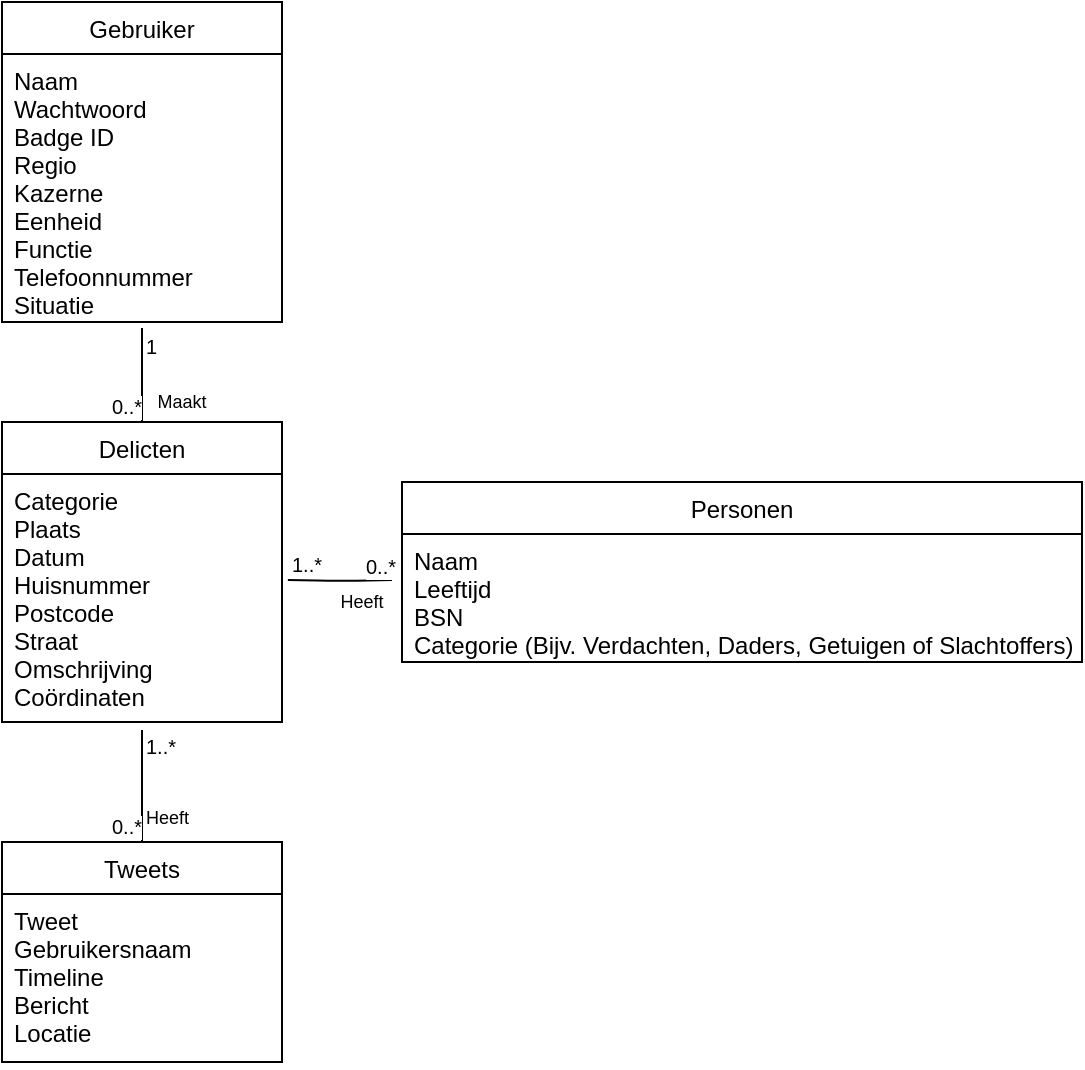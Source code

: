 <mxfile version="12.2.4" type="google" pages="1"><diagram id="oIsimuou0SCtDeVmmuBw" name="Page-1"><mxGraphModel dx="1422" dy="794" grid="1" gridSize="10" guides="1" tooltips="1" connect="1" arrows="1" fold="1" page="1" pageScale="1" pageWidth="827" pageHeight="1169" math="0" shadow="0"><root><mxCell id="0"/><mxCell id="1" parent="0"/><mxCell id="WbW1mIO4hpcgpiEVBBqq-23" value="Personen" style="swimlane;fontStyle=0;childLayout=stackLayout;horizontal=1;startSize=26;fillColor=none;horizontalStack=0;resizeParent=1;resizeParentMax=0;resizeLast=0;collapsible=1;marginBottom=0;" vertex="1" parent="1"><mxGeometry x="220" y="270" width="340" height="90" as="geometry"/></mxCell><mxCell id="WbW1mIO4hpcgpiEVBBqq-24" value="Naam&#10;Leeftijd&#10;BSN&#10;Categorie (Bijv. Verdachten, Daders, Getuigen of Slachtoffers)&#10;" style="text;strokeColor=none;fillColor=none;align=left;verticalAlign=top;spacingLeft=4;spacingRight=4;overflow=hidden;rotatable=0;points=[[0,0.5],[1,0.5]];portConstraint=eastwest;" vertex="1" parent="WbW1mIO4hpcgpiEVBBqq-23"><mxGeometry y="26" width="340" height="64" as="geometry"/></mxCell><mxCell id="WbW1mIO4hpcgpiEVBBqq-41" value="Gebruiker" style="swimlane;fontStyle=0;childLayout=stackLayout;horizontal=1;startSize=26;fillColor=none;horizontalStack=0;resizeParent=1;resizeParentMax=0;resizeLast=0;collapsible=1;marginBottom=0;" vertex="1" parent="1"><mxGeometry x="20" y="30" width="140" height="160" as="geometry"/></mxCell><mxCell id="WbW1mIO4hpcgpiEVBBqq-42" value="Naam&#10;Wachtwoord&#10;Badge ID&#10;Regio&#10;Kazerne&#10;Eenheid&#10;Functie&#10;Telefoonnummer&#10;Situatie" style="text;strokeColor=none;fillColor=none;align=left;verticalAlign=top;spacingLeft=4;spacingRight=4;overflow=hidden;rotatable=0;points=[[0,0.5],[1,0.5]];portConstraint=eastwest;" vertex="1" parent="WbW1mIO4hpcgpiEVBBqq-41"><mxGeometry y="26" width="140" height="134" as="geometry"/></mxCell><mxCell id="WbW1mIO4hpcgpiEVBBqq-46" value="Delicten" style="swimlane;fontStyle=0;childLayout=stackLayout;horizontal=1;startSize=26;fillColor=none;horizontalStack=0;resizeParent=1;resizeParentMax=0;resizeLast=0;collapsible=1;marginBottom=0;" vertex="1" parent="1"><mxGeometry x="20" y="240" width="140" height="150" as="geometry"/></mxCell><mxCell id="WbW1mIO4hpcgpiEVBBqq-49" value="Categorie&#10;Plaats&#10;Datum&#10;Huisnummer&#10;Postcode&#10;Straat&#10;Omschrijving&#10;Coördinaten" style="text;strokeColor=none;fillColor=none;align=left;verticalAlign=top;spacingLeft=4;spacingRight=4;overflow=hidden;rotatable=0;points=[[0,0.5],[1,0.5]];portConstraint=eastwest;" vertex="1" parent="WbW1mIO4hpcgpiEVBBqq-46"><mxGeometry y="26" width="140" height="124" as="geometry"/></mxCell><mxCell id="WbW1mIO4hpcgpiEVBBqq-50" value="Tweets" style="swimlane;fontStyle=0;childLayout=stackLayout;horizontal=1;startSize=26;fillColor=none;horizontalStack=0;resizeParent=1;resizeParentMax=0;resizeLast=0;collapsible=1;marginBottom=0;" vertex="1" parent="1"><mxGeometry x="20" y="450" width="140" height="110" as="geometry"/></mxCell><mxCell id="WbW1mIO4hpcgpiEVBBqq-51" value="Tweet&#10;Gebruikersnaam&#10;Timeline&#10;Bericht&#10;Locatie" style="text;strokeColor=none;fillColor=none;align=left;verticalAlign=top;spacingLeft=4;spacingRight=4;overflow=hidden;rotatable=0;points=[[0,0.5],[1,0.5]];portConstraint=eastwest;" vertex="1" parent="WbW1mIO4hpcgpiEVBBqq-50"><mxGeometry y="26" width="140" height="84" as="geometry"/></mxCell><mxCell id="WbW1mIO4hpcgpiEVBBqq-54" value="" style="endArrow=none;html=1;edgeStyle=orthogonalEdgeStyle;entryX=0.5;entryY=0;entryDx=0;entryDy=0;" edge="1" parent="1" target="WbW1mIO4hpcgpiEVBBqq-46"><mxGeometry relative="1" as="geometry"><mxPoint x="90" y="193" as="sourcePoint"/><mxPoint x="510" y="450" as="targetPoint"/><Array as="points"><mxPoint x="90" y="193"/></Array></mxGeometry></mxCell><mxCell id="WbW1mIO4hpcgpiEVBBqq-55" value="1" style="resizable=0;html=1;align=left;verticalAlign=bottom;labelBackgroundColor=#ffffff;fontSize=10;" connectable="0" vertex="1" parent="WbW1mIO4hpcgpiEVBBqq-54"><mxGeometry x="-1" relative="1" as="geometry"><mxPoint y="17" as="offset"/></mxGeometry></mxCell><mxCell id="WbW1mIO4hpcgpiEVBBqq-56" value="0..*" style="resizable=0;html=1;align=right;verticalAlign=bottom;labelBackgroundColor=#ffffff;fontSize=10;" connectable="0" vertex="1" parent="WbW1mIO4hpcgpiEVBBqq-54"><mxGeometry x="1" relative="1" as="geometry"/></mxCell><mxCell id="WbW1mIO4hpcgpiEVBBqq-57" value="Maakt" style="text;html=1;strokeColor=none;fillColor=none;align=center;verticalAlign=middle;whiteSpace=wrap;rounded=0;fontSize=9;" vertex="1" parent="1"><mxGeometry x="90" y="220" width="40" height="20" as="geometry"/></mxCell><mxCell id="WbW1mIO4hpcgpiEVBBqq-58" value="" style="endArrow=none;html=1;edgeStyle=orthogonalEdgeStyle;fontSize=9;entryX=1.021;entryY=0.427;entryDx=0;entryDy=0;entryPerimeter=0;" edge="1" parent="1" target="WbW1mIO4hpcgpiEVBBqq-49"><mxGeometry relative="1" as="geometry"><mxPoint x="215" y="319" as="sourcePoint"/><mxPoint x="500" y="440" as="targetPoint"/></mxGeometry></mxCell><mxCell id="WbW1mIO4hpcgpiEVBBqq-59" value="0..*" style="resizable=0;html=1;align=left;verticalAlign=bottom;labelBackgroundColor=#ffffff;fontSize=10;" connectable="0" vertex="1" parent="WbW1mIO4hpcgpiEVBBqq-58"><mxGeometry x="-1" relative="1" as="geometry"><mxPoint x="-15" y="1" as="offset"/></mxGeometry></mxCell><mxCell id="WbW1mIO4hpcgpiEVBBqq-60" value="1..*" style="resizable=0;html=1;align=right;verticalAlign=bottom;labelBackgroundColor=#ffffff;fontSize=10;" connectable="0" vertex="1" parent="WbW1mIO4hpcgpiEVBBqq-58"><mxGeometry x="1" relative="1" as="geometry"><mxPoint x="17" y="1" as="offset"/></mxGeometry></mxCell><mxCell id="WbW1mIO4hpcgpiEVBBqq-61" value="" style="endArrow=none;html=1;edgeStyle=orthogonalEdgeStyle;fontSize=9;entryX=0.5;entryY=0;entryDx=0;entryDy=0;" edge="1" parent="1" target="WbW1mIO4hpcgpiEVBBqq-50"><mxGeometry relative="1" as="geometry"><mxPoint x="90" y="394" as="sourcePoint"/><mxPoint x="520" y="510" as="targetPoint"/><Array as="points"><mxPoint x="90" y="394"/></Array></mxGeometry></mxCell><mxCell id="WbW1mIO4hpcgpiEVBBqq-62" value="1..*" style="resizable=0;html=1;align=left;verticalAlign=bottom;labelBackgroundColor=#ffffff;fontSize=10;" connectable="0" vertex="1" parent="WbW1mIO4hpcgpiEVBBqq-61"><mxGeometry x="-1" relative="1" as="geometry"><mxPoint y="16" as="offset"/></mxGeometry></mxCell><mxCell id="WbW1mIO4hpcgpiEVBBqq-63" value="0..*" style="resizable=0;html=1;align=right;verticalAlign=bottom;labelBackgroundColor=#ffffff;fontSize=10;" connectable="0" vertex="1" parent="WbW1mIO4hpcgpiEVBBqq-61"><mxGeometry x="1" relative="1" as="geometry"/></mxCell><mxCell id="WbW1mIO4hpcgpiEVBBqq-64" value="Heeft" style="text;html=1;strokeColor=none;fillColor=none;align=center;verticalAlign=middle;whiteSpace=wrap;rounded=0;fontSize=9;" vertex="1" parent="1"><mxGeometry x="180" y="320" width="40" height="20" as="geometry"/></mxCell><mxCell id="WbW1mIO4hpcgpiEVBBqq-65" value="Heeft" style="text;html=1;resizable=0;points=[];autosize=1;align=left;verticalAlign=top;spacingTop=-4;fontSize=9;" vertex="1" parent="1"><mxGeometry x="90" y="430" width="40" height="10" as="geometry"/></mxCell></root></mxGraphModel></diagram></mxfile>